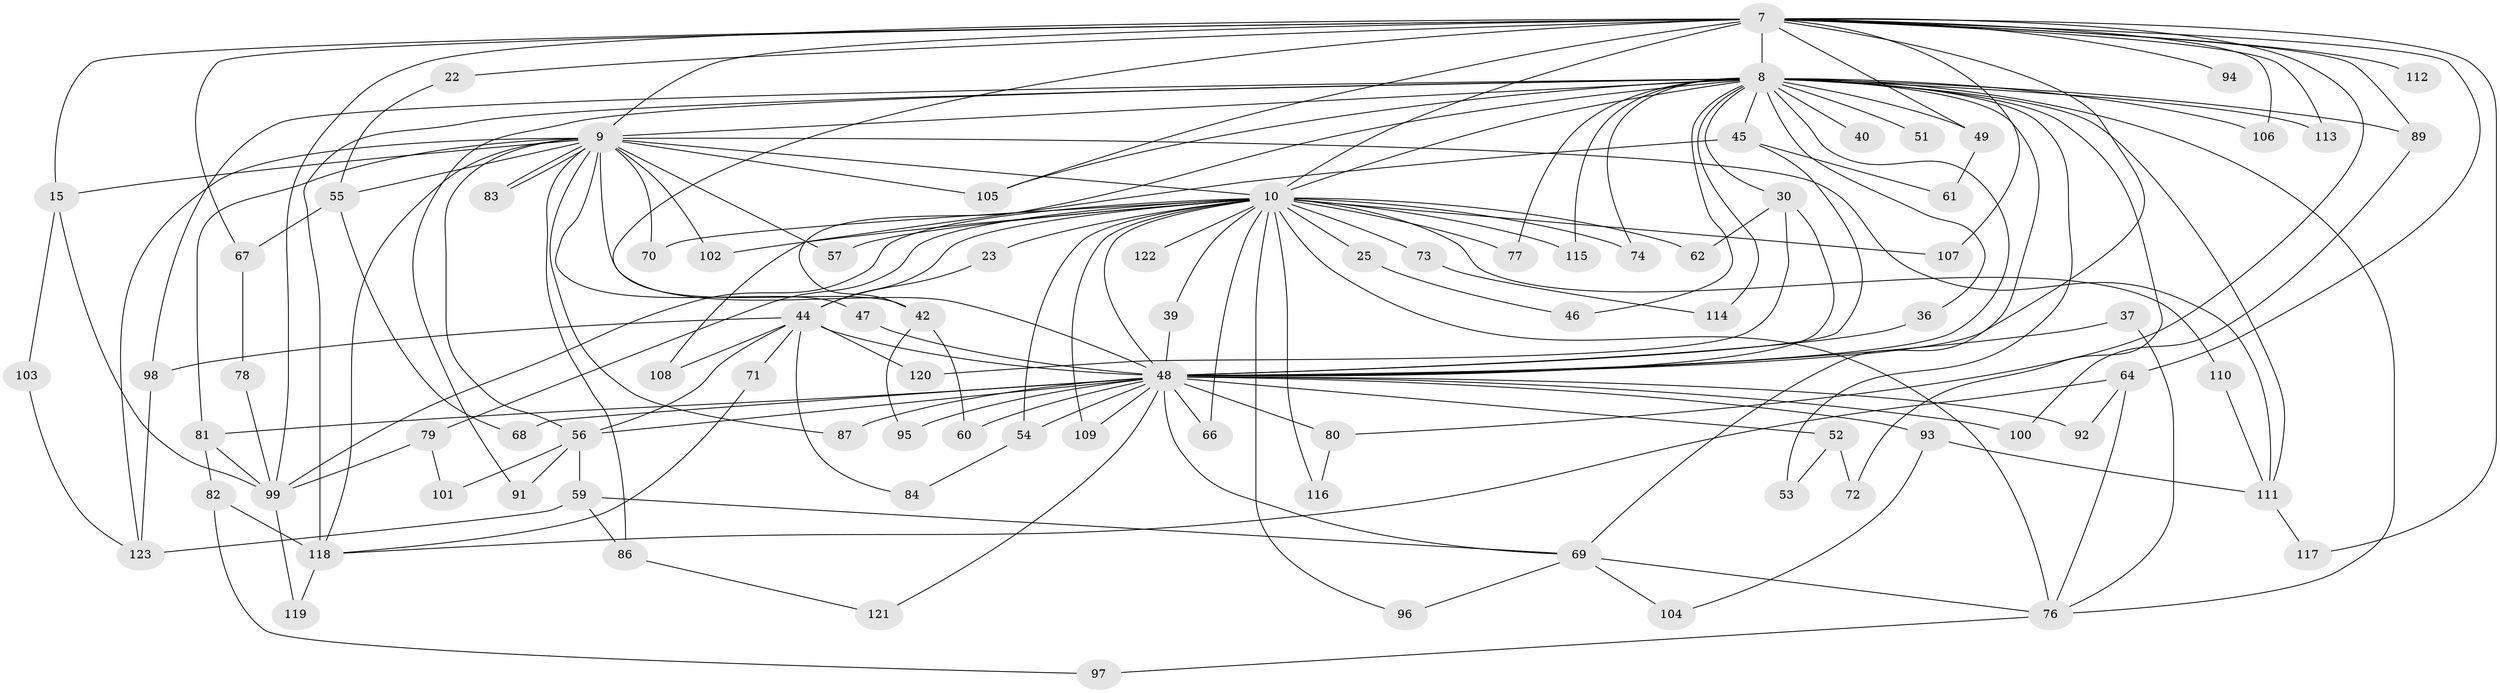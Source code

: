 // original degree distribution, {23: 0.016260162601626018, 24: 0.008130081300813009, 19: 0.008130081300813009, 21: 0.016260162601626018, 15: 0.008130081300813009, 20: 0.008130081300813009, 27: 0.008130081300813009, 33: 0.008130081300813009, 7: 0.008130081300813009, 4: 0.08130081300813008, 3: 0.21138211382113822, 9: 0.016260162601626018, 5: 0.056910569105691054, 6: 0.008130081300813009, 2: 0.5365853658536586}
// Generated by graph-tools (version 1.1) at 2025/48/03/04/25 21:48:26]
// undirected, 86 vertices, 170 edges
graph export_dot {
graph [start="1"]
  node [color=gray90,style=filled];
  7 [super="+3"];
  8 [super="+2"];
  9;
  10 [super="+4+6"];
  15;
  22;
  23;
  25 [super="+12"];
  30;
  36;
  37;
  39;
  40;
  42;
  44 [super="+35"];
  45;
  46;
  47;
  48 [super="+29+5"];
  49;
  51;
  52 [super="+21"];
  53;
  54;
  55 [super="+19"];
  56 [super="+50+41"];
  57;
  59;
  60;
  61;
  62;
  64 [super="+63"];
  66;
  67;
  68;
  69 [super="+16"];
  70;
  71;
  72;
  73;
  74;
  76 [super="+75"];
  77;
  78;
  79;
  80;
  81 [super="+26+58"];
  82;
  83;
  84;
  86;
  87;
  89 [super="+85"];
  91 [super="+43"];
  92;
  93;
  94;
  95;
  96;
  97;
  98 [super="+38"];
  99 [super="+34+32"];
  100;
  101;
  102;
  103;
  104;
  105 [super="+20+18"];
  106;
  107;
  108;
  109;
  110;
  111 [super="+90"];
  112;
  113;
  114;
  115 [super="+88"];
  116;
  117;
  118 [super="+33+31"];
  119;
  120;
  121;
  122;
  123 [super="+17"];
  7 -- 8 [weight=4];
  7 -- 9 [weight=2];
  7 -- 10 [weight=6];
  7 -- 15;
  7 -- 22;
  7 -- 42;
  7 -- 49;
  7 -- 67;
  7 -- 80;
  7 -- 89 [weight=2];
  7 -- 94 [weight=2];
  7 -- 112 [weight=2];
  7 -- 117;
  7 -- 64 [weight=2];
  7 -- 105 [weight=2];
  7 -- 106;
  7 -- 107;
  7 -- 113;
  7 -- 48 [weight=4];
  7 -- 99;
  8 -- 9 [weight=2];
  8 -- 10 [weight=6];
  8 -- 36;
  8 -- 40 [weight=2];
  8 -- 46;
  8 -- 49;
  8 -- 51 [weight=2];
  8 -- 53;
  8 -- 74;
  8 -- 98;
  8 -- 113;
  8 -- 118 [weight=4];
  8 -- 91;
  8 -- 115;
  8 -- 69;
  8 -- 72;
  8 -- 77;
  8 -- 30;
  8 -- 42;
  8 -- 106;
  8 -- 45;
  8 -- 48 [weight=5];
  8 -- 114;
  8 -- 111;
  8 -- 89 [weight=2];
  8 -- 76 [weight=2];
  8 -- 105 [weight=2];
  9 -- 10 [weight=3];
  9 -- 15;
  9 -- 47;
  9 -- 55 [weight=2];
  9 -- 57;
  9 -- 70;
  9 -- 81 [weight=3];
  9 -- 83;
  9 -- 83;
  9 -- 86;
  9 -- 87;
  9 -- 102;
  9 -- 111 [weight=2];
  9 -- 118 [weight=2];
  9 -- 123;
  9 -- 105;
  9 -- 48 [weight=2];
  9 -- 56 [weight=2];
  10 -- 25 [weight=3];
  10 -- 62;
  10 -- 66;
  10 -- 70;
  10 -- 73 [weight=2];
  10 -- 76 [weight=2];
  10 -- 102;
  10 -- 115 [weight=2];
  10 -- 122 [weight=2];
  10 -- 77;
  10 -- 23;
  10 -- 39;
  10 -- 107;
  10 -- 109;
  10 -- 110;
  10 -- 116;
  10 -- 57;
  10 -- 96;
  10 -- 74;
  10 -- 79;
  10 -- 54;
  10 -- 44;
  10 -- 48 [weight=7];
  10 -- 99;
  15 -- 103;
  15 -- 99;
  22 -- 55;
  23 -- 44;
  25 -- 46;
  30 -- 62;
  30 -- 120;
  30 -- 48;
  36 -- 48;
  37 -- 76;
  37 -- 48;
  39 -- 48;
  42 -- 60;
  42 -- 95;
  44 -- 71;
  44 -- 108;
  44 -- 84;
  44 -- 120;
  44 -- 48 [weight=3];
  44 -- 98;
  44 -- 56;
  45 -- 61;
  45 -- 108;
  45 -- 48;
  47 -- 48;
  48 -- 66;
  48 -- 68;
  48 -- 69;
  48 -- 80;
  48 -- 81;
  48 -- 87;
  48 -- 92;
  48 -- 93;
  48 -- 95;
  48 -- 100;
  48 -- 109;
  48 -- 52 [weight=3];
  48 -- 54;
  48 -- 121;
  48 -- 60;
  48 -- 56;
  49 -- 61;
  52 -- 53;
  52 -- 72;
  54 -- 84;
  55 -- 67;
  55 -- 68;
  56 -- 101;
  56 -- 59;
  56 -- 91 [weight=2];
  59 -- 86;
  59 -- 123;
  59 -- 69;
  64 -- 118;
  64 -- 92;
  64 -- 76;
  67 -- 78;
  69 -- 96;
  69 -- 104;
  69 -- 76;
  71 -- 118;
  73 -- 114;
  76 -- 97;
  78 -- 99;
  79 -- 101;
  79 -- 99;
  80 -- 116;
  81 -- 82;
  81 -- 99;
  82 -- 97;
  82 -- 118;
  86 -- 121;
  89 -- 100;
  93 -- 104;
  93 -- 111;
  98 -- 123;
  99 -- 119;
  103 -- 123;
  110 -- 111;
  111 -- 117;
  118 -- 119;
}
